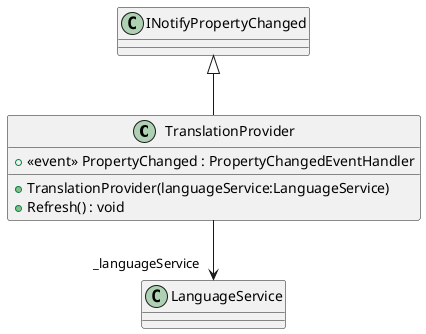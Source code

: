 @startuml
class TranslationProvider {
    + TranslationProvider(languageService:LanguageService)
    + Refresh() : void
    +  <<event>> PropertyChanged : PropertyChangedEventHandler 
}
INotifyPropertyChanged <|-- TranslationProvider
TranslationProvider --> "_languageService" LanguageService
@enduml
